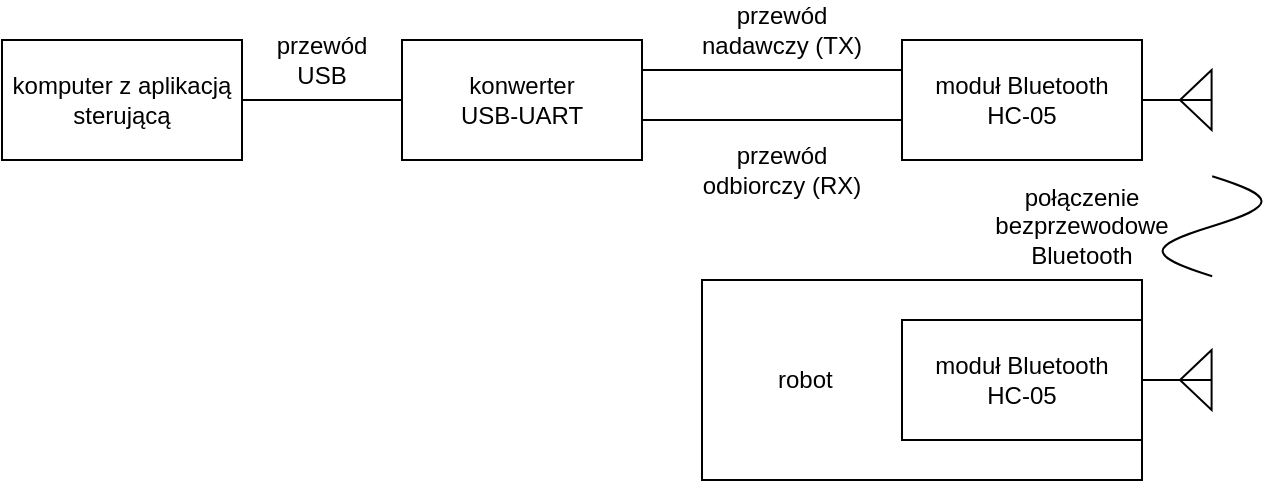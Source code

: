 <mxfile version="13.10.5" type="device"><diagram id="zKuUeQo7lYMcoXHgCID-" name="Page-1"><mxGraphModel dx="1422" dy="794" grid="1" gridSize="10" guides="1" tooltips="1" connect="1" arrows="1" fold="1" page="1" pageScale="1" pageWidth="827" pageHeight="1169" math="0" shadow="0"><root><mxCell id="0"/><mxCell id="1" parent="0"/><mxCell id="3wmKD9CP-URJOxadv_d_-1" value="komputer z aplikacją sterującą" style="rounded=0;whiteSpace=wrap;html=1;" vertex="1" parent="1"><mxGeometry x="40" y="40" width="120" height="60" as="geometry"/></mxCell><mxCell id="3wmKD9CP-URJOxadv_d_-2" value="robot&amp;nbsp; &amp;nbsp; &amp;nbsp; &amp;nbsp; &amp;nbsp; &amp;nbsp; &amp;nbsp; &amp;nbsp; &amp;nbsp; &amp;nbsp; &amp;nbsp; &amp;nbsp; &amp;nbsp; &amp;nbsp; &amp;nbsp; &amp;nbsp; &amp;nbsp; &amp;nbsp;" style="rounded=0;whiteSpace=wrap;html=1;" vertex="1" parent="1"><mxGeometry x="390" y="160" width="220" height="100" as="geometry"/></mxCell><mxCell id="3wmKD9CP-URJOxadv_d_-3" value="konwerter&lt;br&gt;USB-UART" style="rounded=0;whiteSpace=wrap;html=1;" vertex="1" parent="1"><mxGeometry x="240" y="40" width="120" height="60" as="geometry"/></mxCell><mxCell id="3wmKD9CP-URJOxadv_d_-4" value="" style="endArrow=none;html=1;entryX=1;entryY=0.5;entryDx=0;entryDy=0;exitX=0;exitY=0.5;exitDx=0;exitDy=0;" edge="1" parent="1" source="3wmKD9CP-URJOxadv_d_-3" target="3wmKD9CP-URJOxadv_d_-1"><mxGeometry width="50" height="50" relative="1" as="geometry"><mxPoint x="310" y="200" as="sourcePoint"/><mxPoint x="360" y="150" as="targetPoint"/></mxGeometry></mxCell><mxCell id="3wmKD9CP-URJOxadv_d_-5" value="przewód&lt;br&gt;USB" style="text;html=1;strokeColor=none;fillColor=none;align=center;verticalAlign=middle;whiteSpace=wrap;rounded=0;" vertex="1" parent="1"><mxGeometry x="180" y="40" width="40" height="20" as="geometry"/></mxCell><mxCell id="3wmKD9CP-URJOxadv_d_-7" value="" style="endArrow=none;html=1;entryX=0;entryY=0.25;entryDx=0;entryDy=0;exitX=1;exitY=0.25;exitDx=0;exitDy=0;" edge="1" parent="1" source="3wmKD9CP-URJOxadv_d_-3" target="3wmKD9CP-URJOxadv_d_-6"><mxGeometry width="50" height="50" relative="1" as="geometry"><mxPoint x="320" y="190" as="sourcePoint"/><mxPoint x="370" y="140" as="targetPoint"/></mxGeometry></mxCell><mxCell id="3wmKD9CP-URJOxadv_d_-8" value="" style="endArrow=none;html=1;entryX=0;entryY=0.25;entryDx=0;entryDy=0;exitX=1;exitY=0.25;exitDx=0;exitDy=0;" edge="1" parent="1"><mxGeometry width="50" height="50" relative="1" as="geometry"><mxPoint x="360" y="80" as="sourcePoint"/><mxPoint x="490" y="80" as="targetPoint"/></mxGeometry></mxCell><mxCell id="3wmKD9CP-URJOxadv_d_-9" value="przewód nadawczy (TX)" style="text;html=1;strokeColor=none;fillColor=none;align=center;verticalAlign=middle;whiteSpace=wrap;rounded=0;" vertex="1" parent="1"><mxGeometry x="380" y="20" width="100" height="30" as="geometry"/></mxCell><mxCell id="3wmKD9CP-URJOxadv_d_-10" value="przewód odbiorczy (RX)" style="text;html=1;strokeColor=none;fillColor=none;align=center;verticalAlign=middle;whiteSpace=wrap;rounded=0;" vertex="1" parent="1"><mxGeometry x="380" y="90" width="100" height="30" as="geometry"/></mxCell><mxCell id="3wmKD9CP-URJOxadv_d_-12" value="" style="verticalLabelPosition=bottom;shadow=0;dashed=0;align=center;html=1;verticalAlign=top;shape=mxgraph.electrical.radio.aerial_-_antenna_2;rotation=90;" vertex="1" parent="1"><mxGeometry x="610" y="190" width="30" height="40" as="geometry"/></mxCell><mxCell id="3wmKD9CP-URJOxadv_d_-13" value="moduł Bluetooth&lt;br&gt;HC-05" style="rounded=0;whiteSpace=wrap;html=1;" vertex="1" parent="1"><mxGeometry x="490" y="180" width="120" height="60" as="geometry"/></mxCell><mxCell id="3wmKD9CP-URJOxadv_d_-15" value="" style="verticalLabelPosition=bottom;shadow=0;dashed=0;align=center;html=1;verticalAlign=top;shape=mxgraph.electrical.radio.aerial_-_antenna_2;rotation=90;" vertex="1" parent="1"><mxGeometry x="610" y="50" width="30" height="40" as="geometry"/></mxCell><mxCell id="3wmKD9CP-URJOxadv_d_-6" value="moduł Bluetooth&lt;br&gt;HC-05" style="rounded=0;whiteSpace=wrap;html=1;" vertex="1" parent="1"><mxGeometry x="490" y="40" width="120" height="60" as="geometry"/></mxCell><mxCell id="3wmKD9CP-URJOxadv_d_-20" value="" style="pointerEvents=1;verticalLabelPosition=bottom;shadow=0;dashed=0;align=center;html=1;verticalAlign=top;shape=mxgraph.electrical.waveforms.sine_wave;rotation=90;" vertex="1" parent="1"><mxGeometry x="620" y="100" width="50" height="66.18" as="geometry"/></mxCell><mxCell id="3wmKD9CP-URJOxadv_d_-21" value="połączenie&lt;br&gt;bezprzewodowe&lt;br&gt;Bluetooth" style="text;html=1;strokeColor=none;fillColor=none;align=center;verticalAlign=middle;whiteSpace=wrap;rounded=0;" vertex="1" parent="1"><mxGeometry x="520" y="106.59" width="120" height="53" as="geometry"/></mxCell></root></mxGraphModel></diagram></mxfile>
